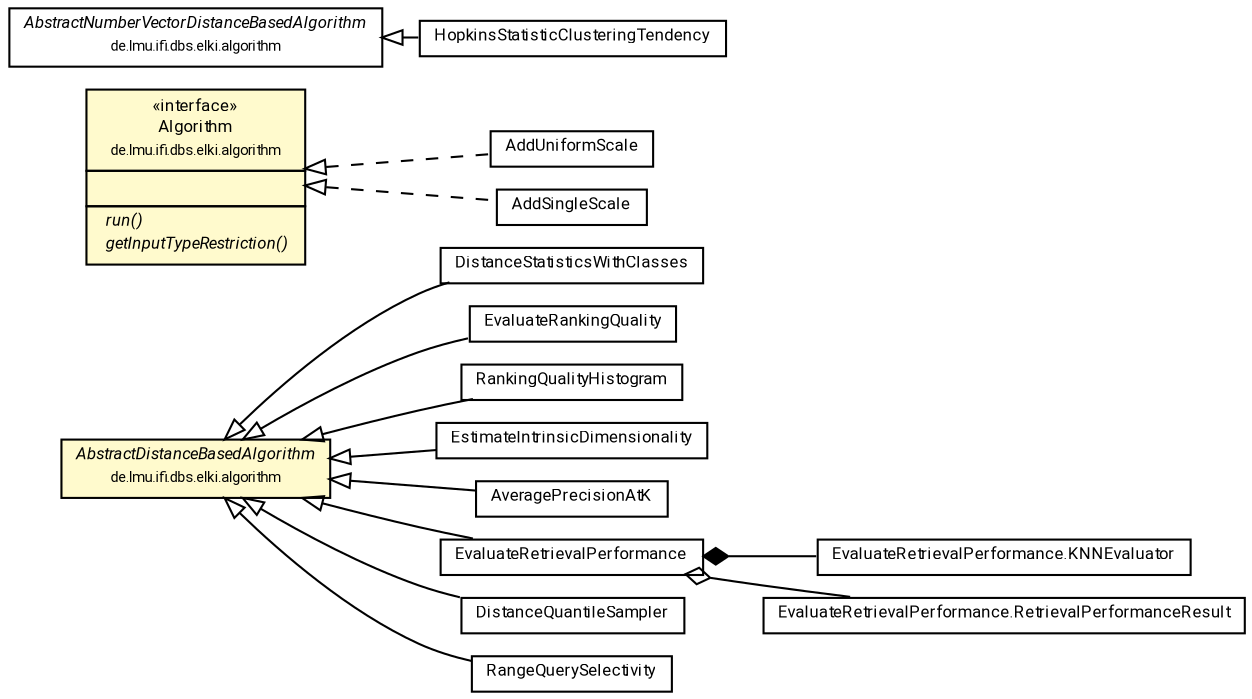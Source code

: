 #!/usr/local/bin/dot
#
# Class diagram 
# Generated by UMLGraph version R5_7_2-60-g0e99a6 (http://www.spinellis.gr/umlgraph/)
#

digraph G {
	graph [fontnames="svg"]
	edge [fontname="Roboto",fontsize=7,labelfontname="Roboto",labelfontsize=7,color="black"];
	node [fontname="Roboto",fontcolor="black",fontsize=8,shape=plaintext,margin=0,width=0,height=0];
	nodesep=0.15;
	ranksep=0.25;
	rankdir=LR;
	// de.lmu.ifi.dbs.elki.algorithm.statistics.DistanceStatisticsWithClasses<O>
	c80065 [label=<<table title="de.lmu.ifi.dbs.elki.algorithm.statistics.DistanceStatisticsWithClasses" border="0" cellborder="1" cellspacing="0" cellpadding="2" href="DistanceStatisticsWithClasses.html" target="_parent">
		<tr><td><table border="0" cellspacing="0" cellpadding="1">
		<tr><td align="center" balign="center"> <font face="Roboto">DistanceStatisticsWithClasses</font> </td></tr>
		</table></td></tr>
		</table>>, URL="DistanceStatisticsWithClasses.html"];
	// de.lmu.ifi.dbs.elki.algorithm.statistics.AddUniformScale
	c80067 [label=<<table title="de.lmu.ifi.dbs.elki.algorithm.statistics.AddUniformScale" border="0" cellborder="1" cellspacing="0" cellpadding="2" href="AddUniformScale.html" target="_parent">
		<tr><td><table border="0" cellspacing="0" cellpadding="1">
		<tr><td align="center" balign="center"> <font face="Roboto">AddUniformScale</font> </td></tr>
		</table></td></tr>
		</table>>, URL="AddUniformScale.html"];
	// de.lmu.ifi.dbs.elki.algorithm.statistics.EvaluateRankingQuality<V extends de.lmu.ifi.dbs.elki.data.NumberVector>
	c80068 [label=<<table title="de.lmu.ifi.dbs.elki.algorithm.statistics.EvaluateRankingQuality" border="0" cellborder="1" cellspacing="0" cellpadding="2" href="EvaluateRankingQuality.html" target="_parent">
		<tr><td><table border="0" cellspacing="0" cellpadding="1">
		<tr><td align="center" balign="center"> <font face="Roboto">EvaluateRankingQuality</font> </td></tr>
		</table></td></tr>
		</table>>, URL="EvaluateRankingQuality.html"];
	// de.lmu.ifi.dbs.elki.algorithm.statistics.RankingQualityHistogram<O>
	c80070 [label=<<table title="de.lmu.ifi.dbs.elki.algorithm.statistics.RankingQualityHistogram" border="0" cellborder="1" cellspacing="0" cellpadding="2" href="RankingQualityHistogram.html" target="_parent">
		<tr><td><table border="0" cellspacing="0" cellpadding="1">
		<tr><td align="center" balign="center"> <font face="Roboto">RankingQualityHistogram</font> </td></tr>
		</table></td></tr>
		</table>>, URL="RankingQualityHistogram.html"];
	// de.lmu.ifi.dbs.elki.algorithm.statistics.AddSingleScale
	c80072 [label=<<table title="de.lmu.ifi.dbs.elki.algorithm.statistics.AddSingleScale" border="0" cellborder="1" cellspacing="0" cellpadding="2" href="AddSingleScale.html" target="_parent">
		<tr><td><table border="0" cellspacing="0" cellpadding="1">
		<tr><td align="center" balign="center"> <font face="Roboto">AddSingleScale</font> </td></tr>
		</table></td></tr>
		</table>>, URL="AddSingleScale.html"];
	// de.lmu.ifi.dbs.elki.algorithm.statistics.EstimateIntrinsicDimensionality<O>
	c80074 [label=<<table title="de.lmu.ifi.dbs.elki.algorithm.statistics.EstimateIntrinsicDimensionality" border="0" cellborder="1" cellspacing="0" cellpadding="2" href="EstimateIntrinsicDimensionality.html" target="_parent">
		<tr><td><table border="0" cellspacing="0" cellpadding="1">
		<tr><td align="center" balign="center"> <font face="Roboto">EstimateIntrinsicDimensionality</font> </td></tr>
		</table></td></tr>
		</table>>, URL="EstimateIntrinsicDimensionality.html"];
	// de.lmu.ifi.dbs.elki.algorithm.statistics.AveragePrecisionAtK<O>
	c80076 [label=<<table title="de.lmu.ifi.dbs.elki.algorithm.statistics.AveragePrecisionAtK" border="0" cellborder="1" cellspacing="0" cellpadding="2" href="AveragePrecisionAtK.html" target="_parent">
		<tr><td><table border="0" cellspacing="0" cellpadding="1">
		<tr><td align="center" balign="center"> <font face="Roboto">AveragePrecisionAtK</font> </td></tr>
		</table></td></tr>
		</table>>, URL="AveragePrecisionAtK.html"];
	// de.lmu.ifi.dbs.elki.algorithm.statistics.HopkinsStatisticClusteringTendency
	c80078 [label=<<table title="de.lmu.ifi.dbs.elki.algorithm.statistics.HopkinsStatisticClusteringTendency" border="0" cellborder="1" cellspacing="0" cellpadding="2" href="HopkinsStatisticClusteringTendency.html" target="_parent">
		<tr><td><table border="0" cellspacing="0" cellpadding="1">
		<tr><td align="center" balign="center"> <font face="Roboto">HopkinsStatisticClusteringTendency</font> </td></tr>
		</table></td></tr>
		</table>>, URL="HopkinsStatisticClusteringTendency.html"];
	// de.lmu.ifi.dbs.elki.algorithm.statistics.EvaluateRetrievalPerformance<O>
	c80080 [label=<<table title="de.lmu.ifi.dbs.elki.algorithm.statistics.EvaluateRetrievalPerformance" border="0" cellborder="1" cellspacing="0" cellpadding="2" href="EvaluateRetrievalPerformance.html" target="_parent">
		<tr><td><table border="0" cellspacing="0" cellpadding="1">
		<tr><td align="center" balign="center"> <font face="Roboto">EvaluateRetrievalPerformance</font> </td></tr>
		</table></td></tr>
		</table>>, URL="EvaluateRetrievalPerformance.html"];
	// de.lmu.ifi.dbs.elki.algorithm.statistics.EvaluateRetrievalPerformance.KNNEvaluator
	c80081 [label=<<table title="de.lmu.ifi.dbs.elki.algorithm.statistics.EvaluateRetrievalPerformance.KNNEvaluator" border="0" cellborder="1" cellspacing="0" cellpadding="2" href="EvaluateRetrievalPerformance.KNNEvaluator.html" target="_parent">
		<tr><td><table border="0" cellspacing="0" cellpadding="1">
		<tr><td align="center" balign="center"> <font face="Roboto">EvaluateRetrievalPerformance.KNNEvaluator</font> </td></tr>
		</table></td></tr>
		</table>>, URL="EvaluateRetrievalPerformance.KNNEvaluator.html"];
	// de.lmu.ifi.dbs.elki.algorithm.statistics.EvaluateRetrievalPerformance.RetrievalPerformanceResult
	c80082 [label=<<table title="de.lmu.ifi.dbs.elki.algorithm.statistics.EvaluateRetrievalPerformance.RetrievalPerformanceResult" border="0" cellborder="1" cellspacing="0" cellpadding="2" href="EvaluateRetrievalPerformance.RetrievalPerformanceResult.html" target="_parent">
		<tr><td><table border="0" cellspacing="0" cellpadding="1">
		<tr><td align="center" balign="center"> <font face="Roboto">EvaluateRetrievalPerformance.RetrievalPerformanceResult</font> </td></tr>
		</table></td></tr>
		</table>>, URL="EvaluateRetrievalPerformance.RetrievalPerformanceResult.html"];
	// de.lmu.ifi.dbs.elki.algorithm.statistics.DistanceQuantileSampler<O>
	c80084 [label=<<table title="de.lmu.ifi.dbs.elki.algorithm.statistics.DistanceQuantileSampler" border="0" cellborder="1" cellspacing="0" cellpadding="2" href="DistanceQuantileSampler.html" target="_parent">
		<tr><td><table border="0" cellspacing="0" cellpadding="1">
		<tr><td align="center" balign="center"> <font face="Roboto">DistanceQuantileSampler</font> </td></tr>
		</table></td></tr>
		</table>>, URL="DistanceQuantileSampler.html"];
	// de.lmu.ifi.dbs.elki.algorithm.statistics.RangeQuerySelectivity<V extends de.lmu.ifi.dbs.elki.data.NumberVector>
	c80086 [label=<<table title="de.lmu.ifi.dbs.elki.algorithm.statistics.RangeQuerySelectivity" border="0" cellborder="1" cellspacing="0" cellpadding="2" href="RangeQuerySelectivity.html" target="_parent">
		<tr><td><table border="0" cellspacing="0" cellpadding="1">
		<tr><td align="center" balign="center"> <font face="Roboto">RangeQuerySelectivity</font> </td></tr>
		</table></td></tr>
		</table>>, URL="RangeQuerySelectivity.html"];
	// de.lmu.ifi.dbs.elki.algorithm.AbstractDistanceBasedAlgorithm<O, R extends de.lmu.ifi.dbs.elki.result.Result>
	c81009 [label=<<table title="de.lmu.ifi.dbs.elki.algorithm.AbstractDistanceBasedAlgorithm" border="0" cellborder="1" cellspacing="0" cellpadding="2" bgcolor="LemonChiffon" href="../AbstractDistanceBasedAlgorithm.html" target="_parent">
		<tr><td><table border="0" cellspacing="0" cellpadding="1">
		<tr><td align="center" balign="center"> <font face="Roboto"><i>AbstractDistanceBasedAlgorithm</i></font> </td></tr>
		<tr><td align="center" balign="center"> <font face="Roboto" point-size="7.0">de.lmu.ifi.dbs.elki.algorithm</font> </td></tr>
		</table></td></tr>
		</table>>, URL="../AbstractDistanceBasedAlgorithm.html"];
	// de.lmu.ifi.dbs.elki.algorithm.AbstractNumberVectorDistanceBasedAlgorithm<O, R extends de.lmu.ifi.dbs.elki.result.Result>
	c81011 [label=<<table title="de.lmu.ifi.dbs.elki.algorithm.AbstractNumberVectorDistanceBasedAlgorithm" border="0" cellborder="1" cellspacing="0" cellpadding="2" href="../AbstractNumberVectorDistanceBasedAlgorithm.html" target="_parent">
		<tr><td><table border="0" cellspacing="0" cellpadding="1">
		<tr><td align="center" balign="center"> <font face="Roboto"><i>AbstractNumberVectorDistanceBasedAlgorithm</i></font> </td></tr>
		<tr><td align="center" balign="center"> <font face="Roboto" point-size="7.0">de.lmu.ifi.dbs.elki.algorithm</font> </td></tr>
		</table></td></tr>
		</table>>, URL="../AbstractNumberVectorDistanceBasedAlgorithm.html"];
	// de.lmu.ifi.dbs.elki.algorithm.Algorithm
	c81105 [label=<<table title="de.lmu.ifi.dbs.elki.algorithm.Algorithm" border="0" cellborder="1" cellspacing="0" cellpadding="2" bgcolor="LemonChiffon" href="../Algorithm.html" target="_parent">
		<tr><td><table border="0" cellspacing="0" cellpadding="1">
		<tr><td align="center" balign="center"> &#171;interface&#187; </td></tr>
		<tr><td align="center" balign="center"> <font face="Roboto">Algorithm</font> </td></tr>
		<tr><td align="center" balign="center"> <font face="Roboto" point-size="7.0">de.lmu.ifi.dbs.elki.algorithm</font> </td></tr>
		</table></td></tr>
		<tr><td><table border="0" cellspacing="0" cellpadding="1">
		<tr><td align="left" balign="left">  </td></tr>
		</table></td></tr>
		<tr><td><table border="0" cellspacing="0" cellpadding="1">
		<tr><td align="left" balign="left"> <i> run()</i> </td></tr>
		<tr><td align="left" balign="left"> <i> getInputTypeRestriction()</i> </td></tr>
		</table></td></tr>
		</table>>, URL="../Algorithm.html"];
	// de.lmu.ifi.dbs.elki.algorithm.statistics.DistanceStatisticsWithClasses<O> extends de.lmu.ifi.dbs.elki.algorithm.AbstractDistanceBasedAlgorithm<O, R extends de.lmu.ifi.dbs.elki.result.Result>
	c81009 -> c80065 [arrowtail=empty,dir=back,weight=10];
	// de.lmu.ifi.dbs.elki.algorithm.statistics.AddUniformScale implements de.lmu.ifi.dbs.elki.algorithm.Algorithm
	c81105 -> c80067 [arrowtail=empty,style=dashed,dir=back,weight=9];
	// de.lmu.ifi.dbs.elki.algorithm.statistics.EvaluateRankingQuality<V extends de.lmu.ifi.dbs.elki.data.NumberVector> extends de.lmu.ifi.dbs.elki.algorithm.AbstractDistanceBasedAlgorithm<O, R extends de.lmu.ifi.dbs.elki.result.Result>
	c81009 -> c80068 [arrowtail=empty,dir=back,weight=10];
	// de.lmu.ifi.dbs.elki.algorithm.statistics.RankingQualityHistogram<O> extends de.lmu.ifi.dbs.elki.algorithm.AbstractDistanceBasedAlgorithm<O, R extends de.lmu.ifi.dbs.elki.result.Result>
	c81009 -> c80070 [arrowtail=empty,dir=back,weight=10];
	// de.lmu.ifi.dbs.elki.algorithm.statistics.AddSingleScale implements de.lmu.ifi.dbs.elki.algorithm.Algorithm
	c81105 -> c80072 [arrowtail=empty,style=dashed,dir=back,weight=9];
	// de.lmu.ifi.dbs.elki.algorithm.statistics.EstimateIntrinsicDimensionality<O> extends de.lmu.ifi.dbs.elki.algorithm.AbstractDistanceBasedAlgorithm<O, R extends de.lmu.ifi.dbs.elki.result.Result>
	c81009 -> c80074 [arrowtail=empty,dir=back,weight=10];
	// de.lmu.ifi.dbs.elki.algorithm.statistics.AveragePrecisionAtK<O> extends de.lmu.ifi.dbs.elki.algorithm.AbstractDistanceBasedAlgorithm<O, R extends de.lmu.ifi.dbs.elki.result.Result>
	c81009 -> c80076 [arrowtail=empty,dir=back,weight=10];
	// de.lmu.ifi.dbs.elki.algorithm.statistics.HopkinsStatisticClusteringTendency extends de.lmu.ifi.dbs.elki.algorithm.AbstractNumberVectorDistanceBasedAlgorithm<O, R extends de.lmu.ifi.dbs.elki.result.Result>
	c81011 -> c80078 [arrowtail=empty,dir=back,weight=10];
	// de.lmu.ifi.dbs.elki.algorithm.statistics.EvaluateRetrievalPerformance<O> extends de.lmu.ifi.dbs.elki.algorithm.AbstractDistanceBasedAlgorithm<O, R extends de.lmu.ifi.dbs.elki.result.Result>
	c81009 -> c80080 [arrowtail=empty,dir=back,weight=10];
	// de.lmu.ifi.dbs.elki.algorithm.statistics.EvaluateRetrievalPerformance<O> composed de.lmu.ifi.dbs.elki.algorithm.statistics.EvaluateRetrievalPerformance.KNNEvaluator
	c80080 -> c80081 [arrowhead=none,arrowtail=diamond,dir=back,weight=6];
	// de.lmu.ifi.dbs.elki.algorithm.statistics.EvaluateRetrievalPerformance<O> has de.lmu.ifi.dbs.elki.algorithm.statistics.EvaluateRetrievalPerformance.RetrievalPerformanceResult
	c80080 -> c80082 [arrowhead=none,arrowtail=ediamond,dir=back,weight=4];
	// de.lmu.ifi.dbs.elki.algorithm.statistics.DistanceQuantileSampler<O> extends de.lmu.ifi.dbs.elki.algorithm.AbstractDistanceBasedAlgorithm<O, R extends de.lmu.ifi.dbs.elki.result.Result>
	c81009 -> c80084 [arrowtail=empty,dir=back,weight=10];
	// de.lmu.ifi.dbs.elki.algorithm.statistics.RangeQuerySelectivity<V extends de.lmu.ifi.dbs.elki.data.NumberVector> extends de.lmu.ifi.dbs.elki.algorithm.AbstractDistanceBasedAlgorithm<O, R extends de.lmu.ifi.dbs.elki.result.Result>
	c81009 -> c80086 [arrowtail=empty,dir=back,weight=10];
}

